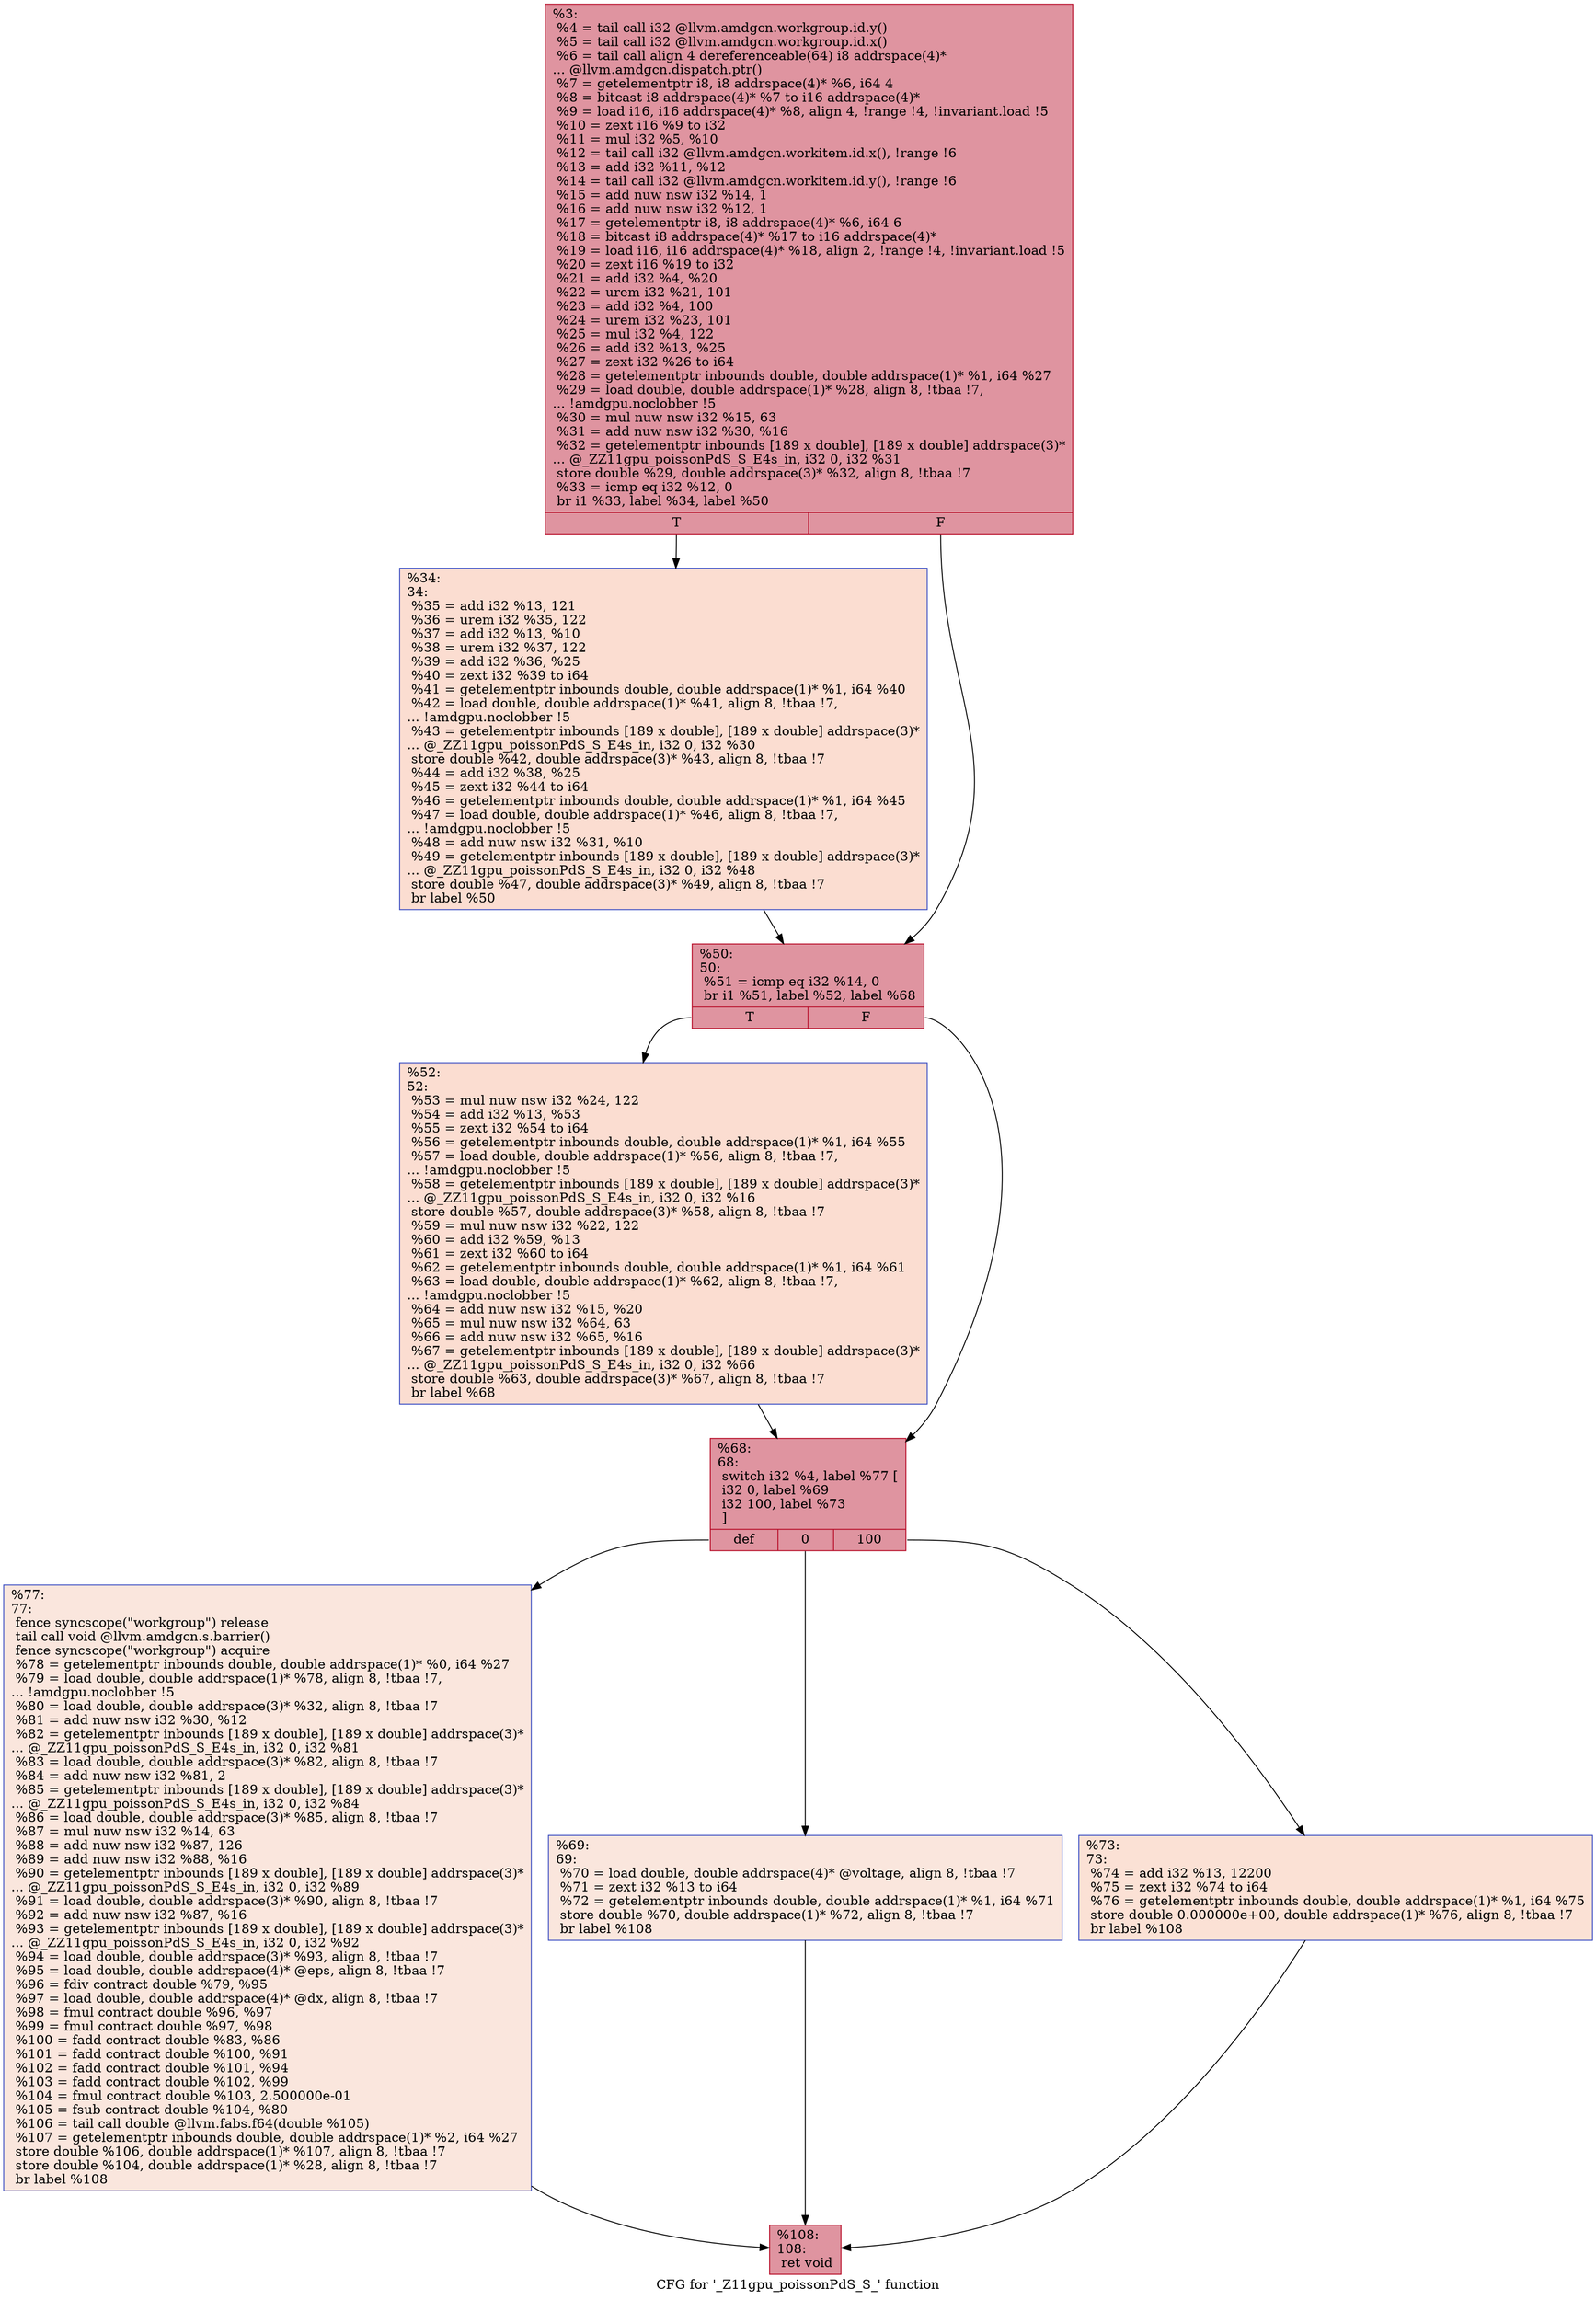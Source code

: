digraph "CFG for '_Z11gpu_poissonPdS_S_' function" {
	label="CFG for '_Z11gpu_poissonPdS_S_' function";

	Node0x5f7aa30 [shape=record,color="#b70d28ff", style=filled, fillcolor="#b70d2870",label="{%3:\l  %4 = tail call i32 @llvm.amdgcn.workgroup.id.y()\l  %5 = tail call i32 @llvm.amdgcn.workgroup.id.x()\l  %6 = tail call align 4 dereferenceable(64) i8 addrspace(4)*\l... @llvm.amdgcn.dispatch.ptr()\l  %7 = getelementptr i8, i8 addrspace(4)* %6, i64 4\l  %8 = bitcast i8 addrspace(4)* %7 to i16 addrspace(4)*\l  %9 = load i16, i16 addrspace(4)* %8, align 4, !range !4, !invariant.load !5\l  %10 = zext i16 %9 to i32\l  %11 = mul i32 %5, %10\l  %12 = tail call i32 @llvm.amdgcn.workitem.id.x(), !range !6\l  %13 = add i32 %11, %12\l  %14 = tail call i32 @llvm.amdgcn.workitem.id.y(), !range !6\l  %15 = add nuw nsw i32 %14, 1\l  %16 = add nuw nsw i32 %12, 1\l  %17 = getelementptr i8, i8 addrspace(4)* %6, i64 6\l  %18 = bitcast i8 addrspace(4)* %17 to i16 addrspace(4)*\l  %19 = load i16, i16 addrspace(4)* %18, align 2, !range !4, !invariant.load !5\l  %20 = zext i16 %19 to i32\l  %21 = add i32 %4, %20\l  %22 = urem i32 %21, 101\l  %23 = add i32 %4, 100\l  %24 = urem i32 %23, 101\l  %25 = mul i32 %4, 122\l  %26 = add i32 %13, %25\l  %27 = zext i32 %26 to i64\l  %28 = getelementptr inbounds double, double addrspace(1)* %1, i64 %27\l  %29 = load double, double addrspace(1)* %28, align 8, !tbaa !7,\l... !amdgpu.noclobber !5\l  %30 = mul nuw nsw i32 %15, 63\l  %31 = add nuw nsw i32 %30, %16\l  %32 = getelementptr inbounds [189 x double], [189 x double] addrspace(3)*\l... @_ZZ11gpu_poissonPdS_S_E4s_in, i32 0, i32 %31\l  store double %29, double addrspace(3)* %32, align 8, !tbaa !7\l  %33 = icmp eq i32 %12, 0\l  br i1 %33, label %34, label %50\l|{<s0>T|<s1>F}}"];
	Node0x5f7aa30:s0 -> Node0x5f7ce80;
	Node0x5f7aa30:s1 -> Node0x5f7ef20;
	Node0x5f7ce80 [shape=record,color="#3d50c3ff", style=filled, fillcolor="#f7b39670",label="{%34:\l34:                                               \l  %35 = add i32 %13, 121\l  %36 = urem i32 %35, 122\l  %37 = add i32 %13, %10\l  %38 = urem i32 %37, 122\l  %39 = add i32 %36, %25\l  %40 = zext i32 %39 to i64\l  %41 = getelementptr inbounds double, double addrspace(1)* %1, i64 %40\l  %42 = load double, double addrspace(1)* %41, align 8, !tbaa !7,\l... !amdgpu.noclobber !5\l  %43 = getelementptr inbounds [189 x double], [189 x double] addrspace(3)*\l... @_ZZ11gpu_poissonPdS_S_E4s_in, i32 0, i32 %30\l  store double %42, double addrspace(3)* %43, align 8, !tbaa !7\l  %44 = add i32 %38, %25\l  %45 = zext i32 %44 to i64\l  %46 = getelementptr inbounds double, double addrspace(1)* %1, i64 %45\l  %47 = load double, double addrspace(1)* %46, align 8, !tbaa !7,\l... !amdgpu.noclobber !5\l  %48 = add nuw nsw i32 %31, %10\l  %49 = getelementptr inbounds [189 x double], [189 x double] addrspace(3)*\l... @_ZZ11gpu_poissonPdS_S_E4s_in, i32 0, i32 %48\l  store double %47, double addrspace(3)* %49, align 8, !tbaa !7\l  br label %50\l}"];
	Node0x5f7ce80 -> Node0x5f7ef20;
	Node0x5f7ef20 [shape=record,color="#b70d28ff", style=filled, fillcolor="#b70d2870",label="{%50:\l50:                                               \l  %51 = icmp eq i32 %14, 0\l  br i1 %51, label %52, label %68\l|{<s0>T|<s1>F}}"];
	Node0x5f7ef20:s0 -> Node0x5f7fba0;
	Node0x5f7ef20:s1 -> Node0x5f7fbf0;
	Node0x5f7fba0 [shape=record,color="#3d50c3ff", style=filled, fillcolor="#f7b39670",label="{%52:\l52:                                               \l  %53 = mul nuw nsw i32 %24, 122\l  %54 = add i32 %13, %53\l  %55 = zext i32 %54 to i64\l  %56 = getelementptr inbounds double, double addrspace(1)* %1, i64 %55\l  %57 = load double, double addrspace(1)* %56, align 8, !tbaa !7,\l... !amdgpu.noclobber !5\l  %58 = getelementptr inbounds [189 x double], [189 x double] addrspace(3)*\l... @_ZZ11gpu_poissonPdS_S_E4s_in, i32 0, i32 %16\l  store double %57, double addrspace(3)* %58, align 8, !tbaa !7\l  %59 = mul nuw nsw i32 %22, 122\l  %60 = add i32 %59, %13\l  %61 = zext i32 %60 to i64\l  %62 = getelementptr inbounds double, double addrspace(1)* %1, i64 %61\l  %63 = load double, double addrspace(1)* %62, align 8, !tbaa !7,\l... !amdgpu.noclobber !5\l  %64 = add nuw nsw i32 %15, %20\l  %65 = mul nuw nsw i32 %64, 63\l  %66 = add nuw nsw i32 %65, %16\l  %67 = getelementptr inbounds [189 x double], [189 x double] addrspace(3)*\l... @_ZZ11gpu_poissonPdS_S_E4s_in, i32 0, i32 %66\l  store double %63, double addrspace(3)* %67, align 8, !tbaa !7\l  br label %68\l}"];
	Node0x5f7fba0 -> Node0x5f7fbf0;
	Node0x5f7fbf0 [shape=record,color="#b70d28ff", style=filled, fillcolor="#b70d2870",label="{%68:\l68:                                               \l  switch i32 %4, label %77 [\l    i32 0, label %69\l    i32 100, label %73\l  ]\l|{<s0>def|<s1>0|<s2>100}}"];
	Node0x5f7fbf0:s0 -> Node0x5f80990;
	Node0x5f7fbf0:s1 -> Node0x5f809e0;
	Node0x5f7fbf0:s2 -> Node0x5f80a30;
	Node0x5f809e0 [shape=record,color="#3d50c3ff", style=filled, fillcolor="#f3c7b170",label="{%69:\l69:                                               \l  %70 = load double, double addrspace(4)* @voltage, align 8, !tbaa !7\l  %71 = zext i32 %13 to i64\l  %72 = getelementptr inbounds double, double addrspace(1)* %1, i64 %71\l  store double %70, double addrspace(1)* %72, align 8, !tbaa !7\l  br label %108\l}"];
	Node0x5f809e0 -> Node0x5f80df0;
	Node0x5f80a30 [shape=record,color="#3d50c3ff", style=filled, fillcolor="#f7bca170",label="{%73:\l73:                                               \l  %74 = add i32 %13, 12200\l  %75 = zext i32 %74 to i64\l  %76 = getelementptr inbounds double, double addrspace(1)* %1, i64 %75\l  store double 0.000000e+00, double addrspace(1)* %76, align 8, !tbaa !7\l  br label %108\l}"];
	Node0x5f80a30 -> Node0x5f80df0;
	Node0x5f80990 [shape=record,color="#3d50c3ff", style=filled, fillcolor="#f3c7b170",label="{%77:\l77:                                               \l  fence syncscope(\"workgroup\") release\l  tail call void @llvm.amdgcn.s.barrier()\l  fence syncscope(\"workgroup\") acquire\l  %78 = getelementptr inbounds double, double addrspace(1)* %0, i64 %27\l  %79 = load double, double addrspace(1)* %78, align 8, !tbaa !7,\l... !amdgpu.noclobber !5\l  %80 = load double, double addrspace(3)* %32, align 8, !tbaa !7\l  %81 = add nuw nsw i32 %30, %12\l  %82 = getelementptr inbounds [189 x double], [189 x double] addrspace(3)*\l... @_ZZ11gpu_poissonPdS_S_E4s_in, i32 0, i32 %81\l  %83 = load double, double addrspace(3)* %82, align 8, !tbaa !7\l  %84 = add nuw nsw i32 %81, 2\l  %85 = getelementptr inbounds [189 x double], [189 x double] addrspace(3)*\l... @_ZZ11gpu_poissonPdS_S_E4s_in, i32 0, i32 %84\l  %86 = load double, double addrspace(3)* %85, align 8, !tbaa !7\l  %87 = mul nuw nsw i32 %14, 63\l  %88 = add nuw nsw i32 %87, 126\l  %89 = add nuw nsw i32 %88, %16\l  %90 = getelementptr inbounds [189 x double], [189 x double] addrspace(3)*\l... @_ZZ11gpu_poissonPdS_S_E4s_in, i32 0, i32 %89\l  %91 = load double, double addrspace(3)* %90, align 8, !tbaa !7\l  %92 = add nuw nsw i32 %87, %16\l  %93 = getelementptr inbounds [189 x double], [189 x double] addrspace(3)*\l... @_ZZ11gpu_poissonPdS_S_E4s_in, i32 0, i32 %92\l  %94 = load double, double addrspace(3)* %93, align 8, !tbaa !7\l  %95 = load double, double addrspace(4)* @eps, align 8, !tbaa !7\l  %96 = fdiv contract double %79, %95\l  %97 = load double, double addrspace(4)* @dx, align 8, !tbaa !7\l  %98 = fmul contract double %96, %97\l  %99 = fmul contract double %97, %98\l  %100 = fadd contract double %83, %86\l  %101 = fadd contract double %100, %91\l  %102 = fadd contract double %101, %94\l  %103 = fadd contract double %102, %99\l  %104 = fmul contract double %103, 2.500000e-01\l  %105 = fsub contract double %104, %80\l  %106 = tail call double @llvm.fabs.f64(double %105)\l  %107 = getelementptr inbounds double, double addrspace(1)* %2, i64 %27\l  store double %106, double addrspace(1)* %107, align 8, !tbaa !7\l  store double %104, double addrspace(1)* %28, align 8, !tbaa !7\l  br label %108\l}"];
	Node0x5f80990 -> Node0x5f80df0;
	Node0x5f80df0 [shape=record,color="#b70d28ff", style=filled, fillcolor="#b70d2870",label="{%108:\l108:                                              \l  ret void\l}"];
}
